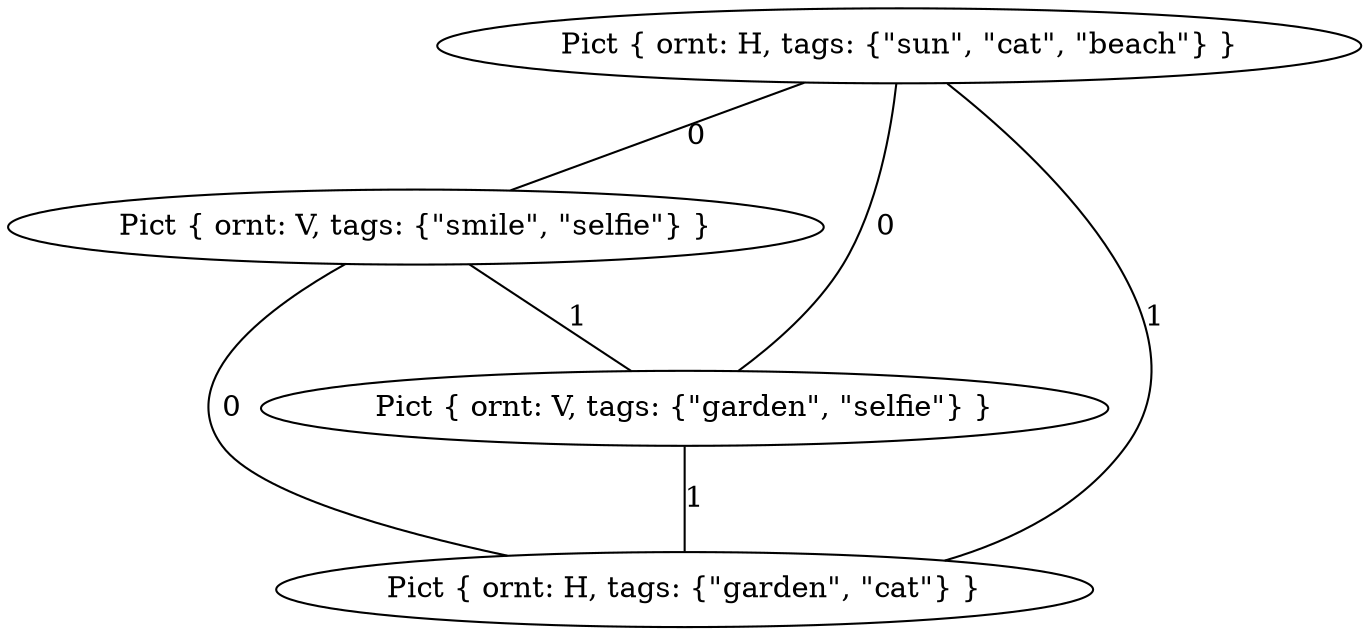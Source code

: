 graph {
    0 [label="Pict { ornt: H, tags: {\"sun\", \"cat\", \"beach\"} }"]
    1 [label="Pict { ornt: V, tags: {\"smile\", \"selfie\"} }"]
    2 [label="Pict { ornt: V, tags: {\"garden\", \"selfie\"} }"]
    3 [label="Pict { ornt: H, tags: {\"garden\", \"cat\"} }"]
    0 -- 1 [label="0"]
    0 -- 2 [label="0"]
    1 -- 2 [label="1"]
    0 -- 3 [label="1"]
    1 -- 3 [label="0"]
    2 -- 3 [label="1"]
}

